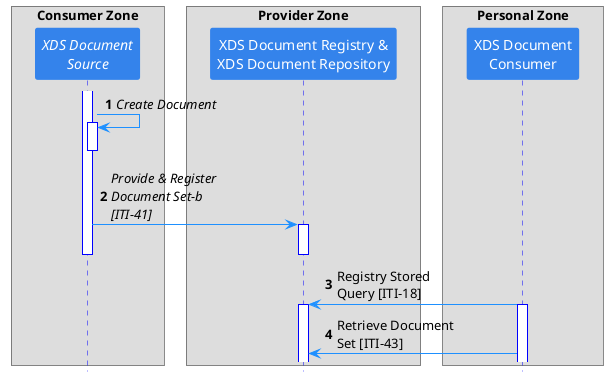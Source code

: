 @startuml

skinparam Shadowing false
skinparam ParticipantPadding 20
skinparam BoxPadding 10

skinparam sequence {
    ArrowColor DodgerBlue
    ActorBorderColor DodgerBlue
    LifeLineBorderColor Blue

    ParticipantBackgroundColor #3483eb
    ParticipantBorderColor #3483eb
    ParticipantFontSize 14
    ParticipantFontColor White

    ActorBackgroundColor #3483eb
    ActorFontSize 14
    NoteBackgroundColor #3483eb
}

hide footbox
autonumber

box "Consumer Zone"
participant "//XDS Document//\n//Source//" as xds_ds
end box

box "Provider Zone"
participant "XDS Document Registry &\nXDS Document Repository" as xds_rr
end box

box "Personal Zone"
participant "XDS Document\nConsumer" as xds_dc
end box

activate xds_ds
xds_ds -> xds_ds : //Create Document//
activate xds_ds

deactivate xds_ds

xds_ds -> xds_rr : //Provide & Register//\n//Document Set-b//\n//[ITI-41]//

activate xds_rr

'xds_dr -hidden-> xds_dr : dummy
deactivate xds_rr
deactivate xds_ds


xds_rr <- xds_dc : Registry Stored\nQuery [ITI-18]
activate xds_dc
activate xds_rr
xds_rr <- xds_dc : Retrieve Document\nSet [ITI-43]

@enduml